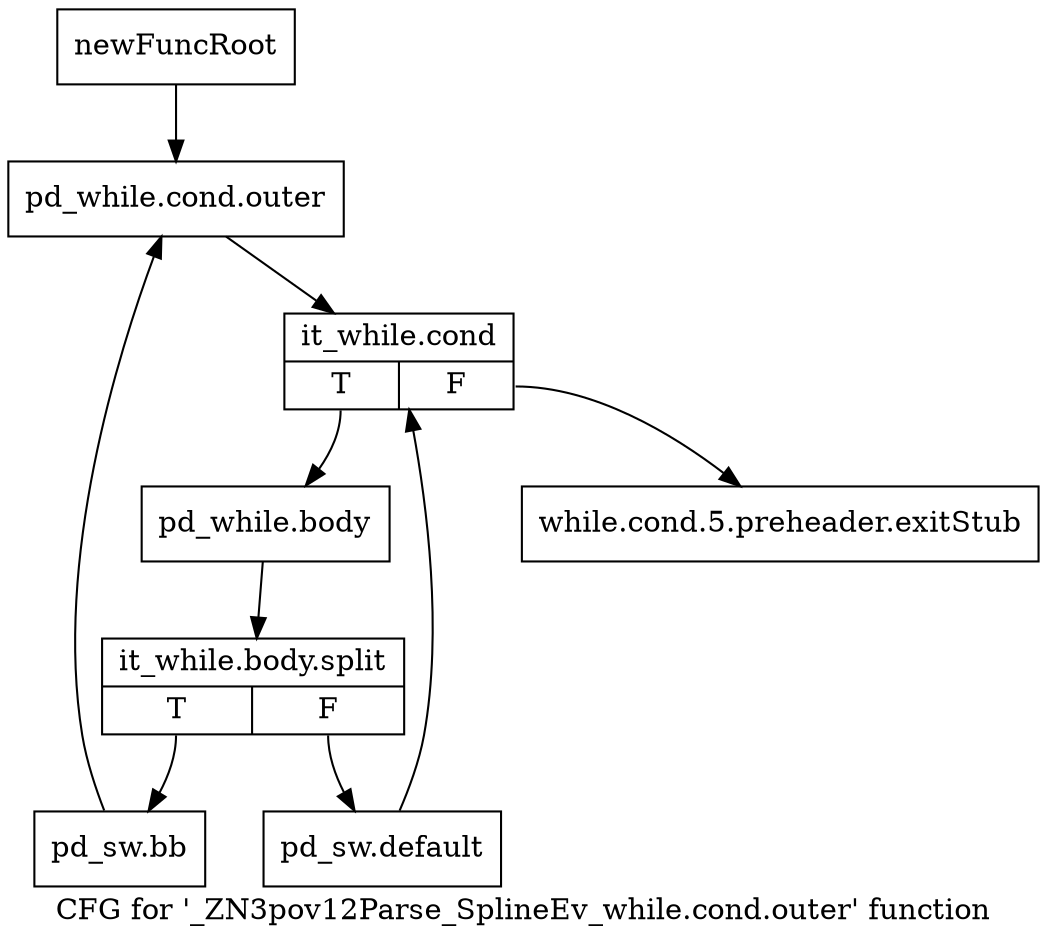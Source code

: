 digraph "CFG for '_ZN3pov12Parse_SplineEv_while.cond.outer' function" {
	label="CFG for '_ZN3pov12Parse_SplineEv_while.cond.outer' function";

	Node0x23c88f0 [shape=record,label="{newFuncRoot}"];
	Node0x23c88f0 -> Node0x23c8990;
	Node0x23c8940 [shape=record,label="{while.cond.5.preheader.exitStub}"];
	Node0x23c8990 [shape=record,label="{pd_while.cond.outer}"];
	Node0x23c8990 -> Node0x23c89e0;
	Node0x23c89e0 [shape=record,label="{it_while.cond|{<s0>T|<s1>F}}"];
	Node0x23c89e0:s0 -> Node0x23c8a30;
	Node0x23c89e0:s1 -> Node0x23c8940;
	Node0x23c8a30 [shape=record,label="{pd_while.body}"];
	Node0x23c8a30 -> Node0x369dba0;
	Node0x369dba0 [shape=record,label="{it_while.body.split|{<s0>T|<s1>F}}"];
	Node0x369dba0:s0 -> Node0x23c8ad0;
	Node0x369dba0:s1 -> Node0x23c8a80;
	Node0x23c8a80 [shape=record,label="{pd_sw.default}"];
	Node0x23c8a80 -> Node0x23c89e0;
	Node0x23c8ad0 [shape=record,label="{pd_sw.bb}"];
	Node0x23c8ad0 -> Node0x23c8990;
}
